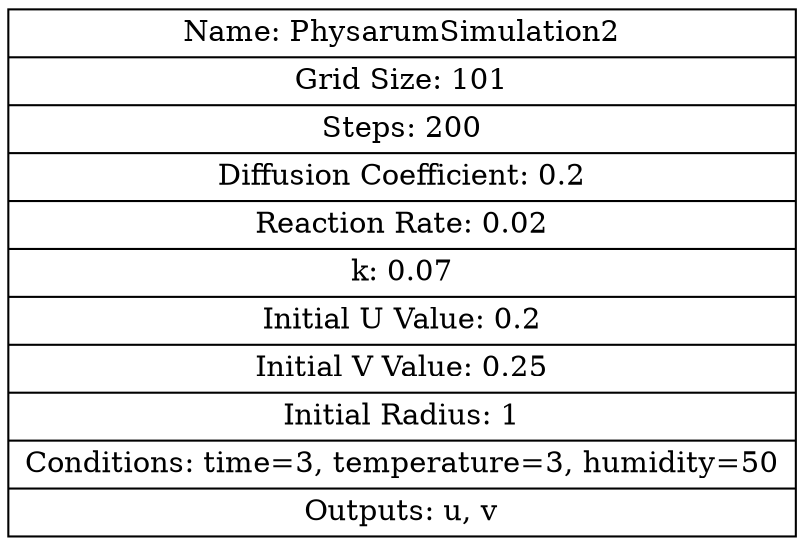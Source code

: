 
    digraph G {
        node [shape=record];
        "Simulation" [label="{
            Name: PhysarumSimulation2 |
            Grid Size: 101 |
            Steps: 200 |
            Diffusion Coefficient: 0.2 |
            Reaction Rate: 0.02 |
            k: 0.07 |
            Initial U Value: 0.2 |
            Initial V Value: 0.25 |
            Initial Radius: 1 |
            Conditions: time=3, temperature=3, humidity=50 |
            Outputs: u, v
        }"];
    }
    